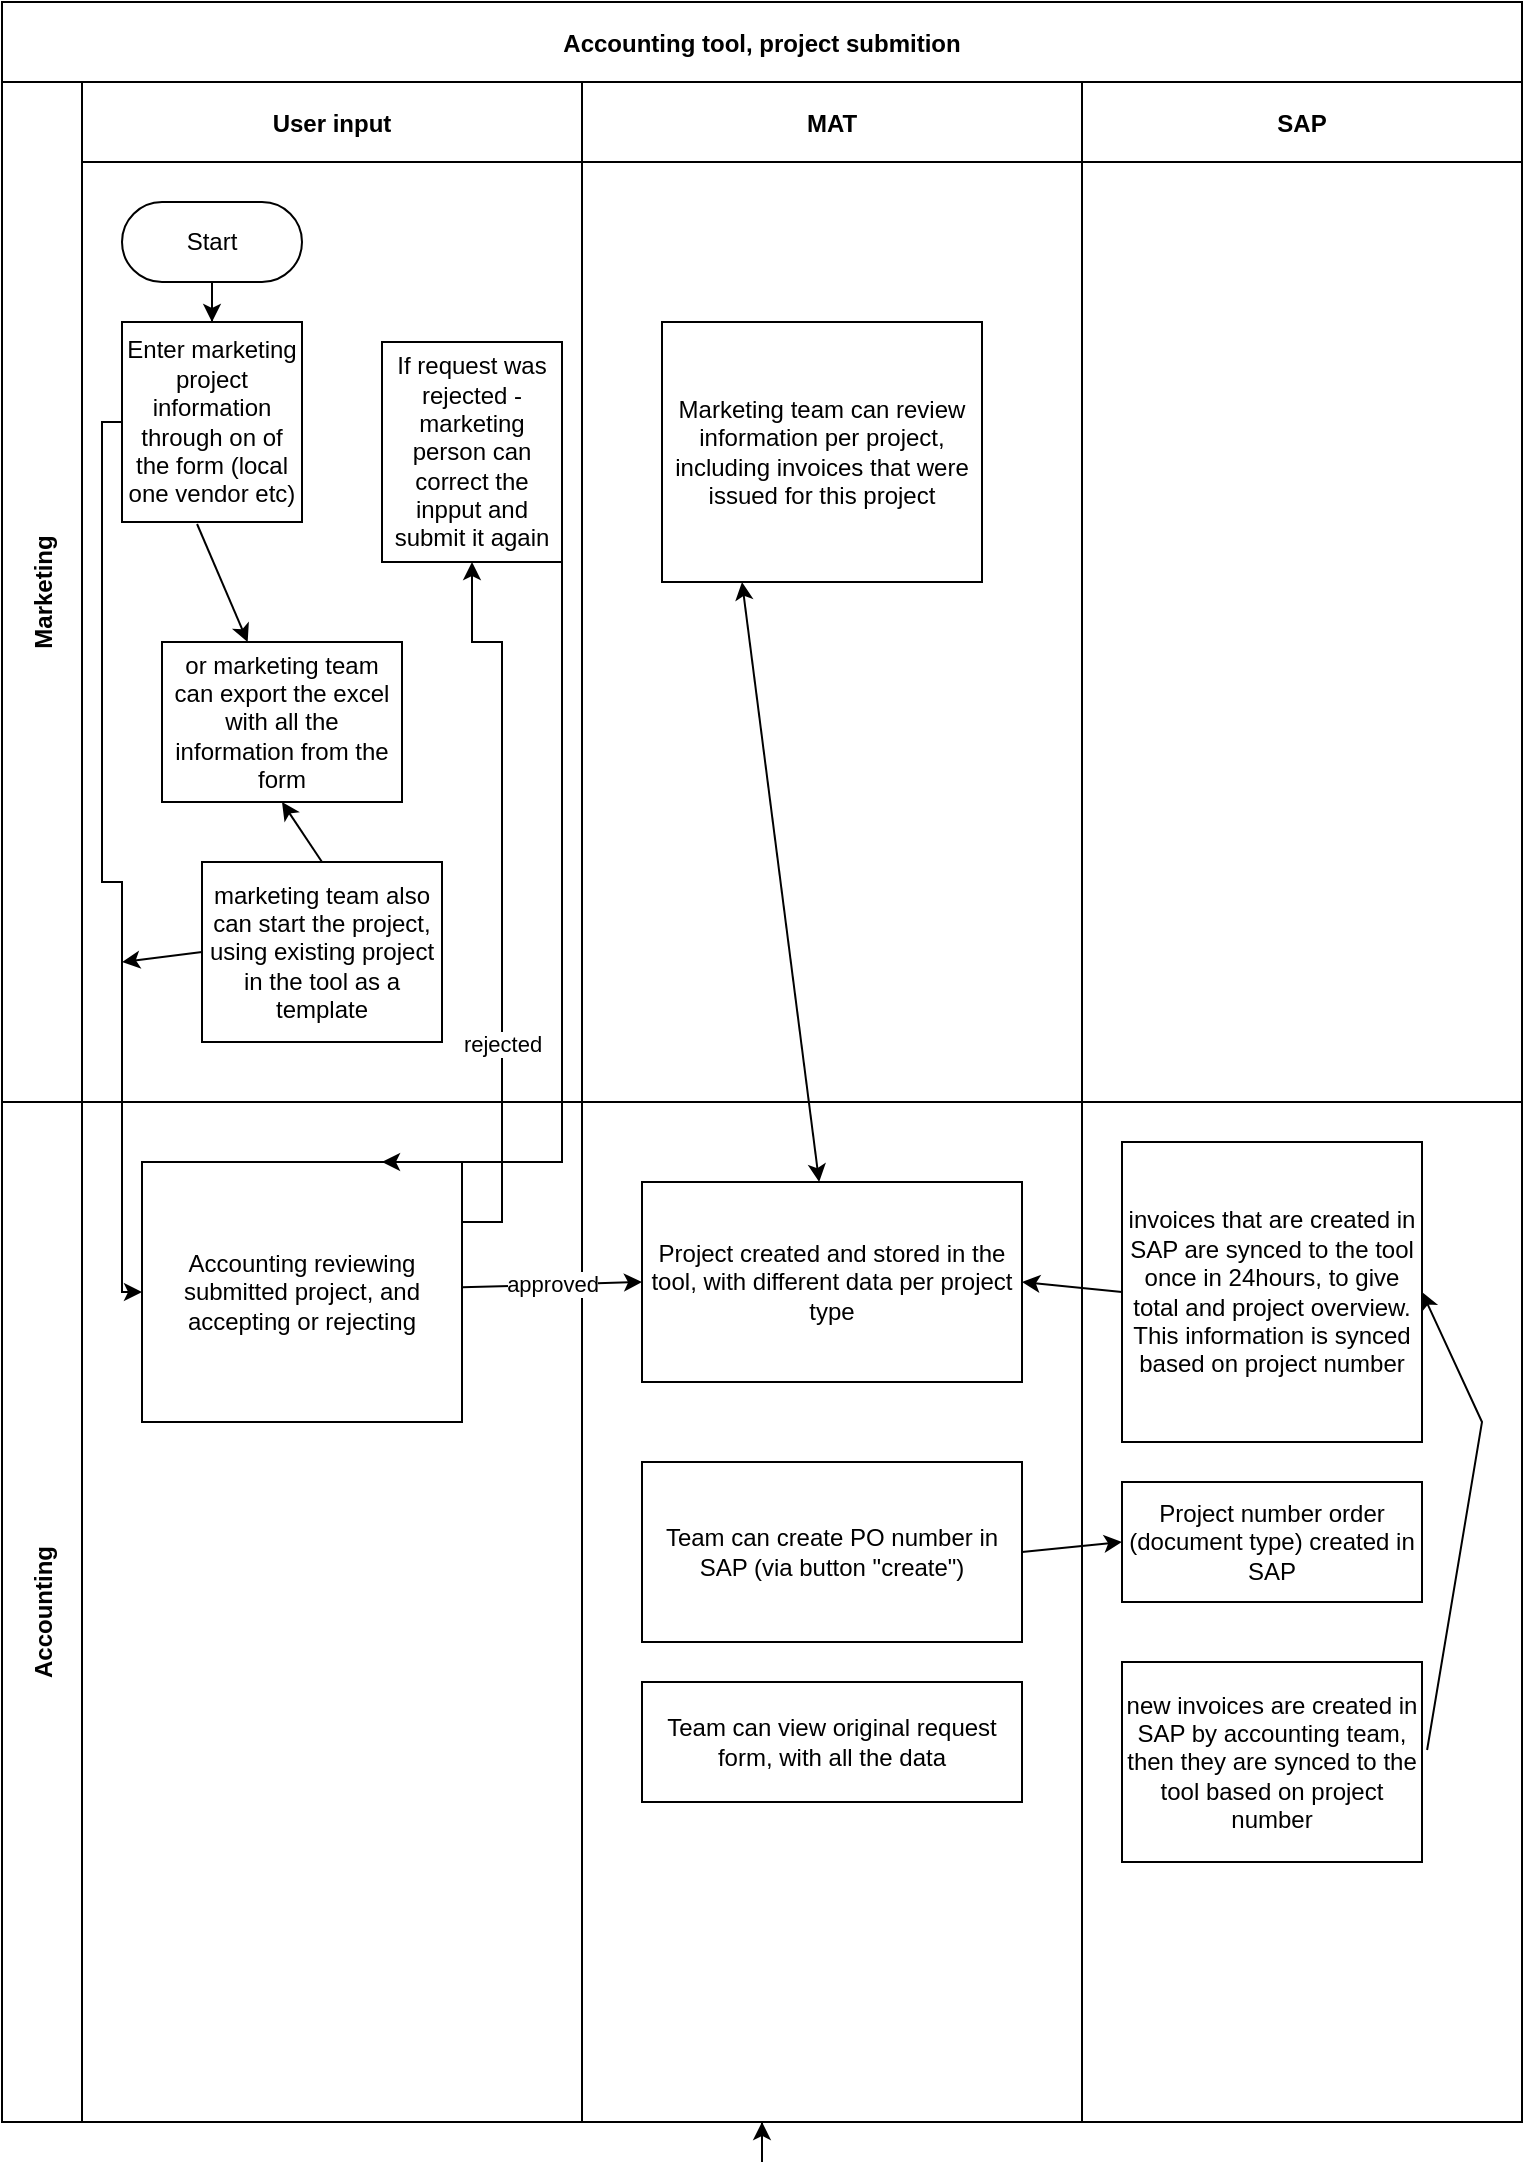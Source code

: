 <mxfile version="20.8.21" type="github">
  <diagram id="kgpKYQtTHZ0yAKxKKP6v" name="Page-1">
    <mxGraphModel dx="1324" dy="2187" grid="1" gridSize="10" guides="1" tooltips="1" connect="1" arrows="1" fold="1" page="1" pageScale="1" pageWidth="850" pageHeight="1100" math="0" shadow="0">
      <root>
        <mxCell id="0" />
        <mxCell id="1" parent="0" />
        <mxCell id="FbaGGZDxFunN1-6aBIKe-10" style="edgeStyle=orthogonalEdgeStyle;rounded=0;orthogonalLoop=1;jettySize=auto;html=1;" edge="1" parent="1" source="3nuBFxr9cyL0pnOWT2aG-1">
          <mxGeometry relative="1" as="geometry">
            <mxPoint x="430" y="-10" as="targetPoint" />
          </mxGeometry>
        </mxCell>
        <mxCell id="3nuBFxr9cyL0pnOWT2aG-1" value="Accounting tool, project submition" style="shape=table;childLayout=tableLayout;startSize=40;collapsible=0;recursiveResize=0;expand=0;fillColor=none;fontStyle=1" parent="1" vertex="1">
          <mxGeometry x="50" y="-1070" width="760" height="1060" as="geometry" />
        </mxCell>
        <mxCell id="3nuBFxr9cyL0pnOWT2aG-2" value="" style="edgeStyle=orthogonalEdgeStyle;rounded=0;orthogonalLoop=1;jettySize=auto;html=1;" parent="3nuBFxr9cyL0pnOWT2aG-1" source="3nuBFxr9cyL0pnOWT2aG-7" target="3nuBFxr9cyL0pnOWT2aG-17" edge="1">
          <mxGeometry relative="1" as="geometry">
            <Array as="points">
              <mxPoint x="50" y="210" />
              <mxPoint x="50" y="440" />
              <mxPoint x="60" y="440" />
              <mxPoint x="60" y="645" />
            </Array>
          </mxGeometry>
        </mxCell>
        <mxCell id="3nuBFxr9cyL0pnOWT2aG-3" value="Marketing" style="shape=tableRow;horizontal=0;swimlaneHead=0;swimlaneBody=0;top=0;left=0;bottom=0;right=0;fillColor=none;points=[[0,0.5],[1,0.5]];portConstraint=eastwest;startSize=40;collapsible=0;recursiveResize=0;expand=0;fontStyle=1;" parent="3nuBFxr9cyL0pnOWT2aG-1" vertex="1">
          <mxGeometry y="40" width="760" height="510" as="geometry" />
        </mxCell>
        <mxCell id="3nuBFxr9cyL0pnOWT2aG-4" value="User input" style="swimlane;swimlaneHead=0;swimlaneBody=0;connectable=0;fillColor=none;startSize=40;collapsible=0;recursiveResize=0;expand=0;fontStyle=1;" parent="3nuBFxr9cyL0pnOWT2aG-3" vertex="1">
          <mxGeometry x="40" width="250" height="510" as="geometry">
            <mxRectangle width="250" height="510" as="alternateBounds" />
          </mxGeometry>
        </mxCell>
        <mxCell id="3nuBFxr9cyL0pnOWT2aG-5" style="edgeStyle=orthogonalEdgeStyle;rounded=0;orthogonalLoop=1;jettySize=auto;html=1;" parent="3nuBFxr9cyL0pnOWT2aG-4" source="3nuBFxr9cyL0pnOWT2aG-6" target="3nuBFxr9cyL0pnOWT2aG-7" edge="1">
          <mxGeometry relative="1" as="geometry" />
        </mxCell>
        <mxCell id="3nuBFxr9cyL0pnOWT2aG-6" value="Start" style="rounded=1;whiteSpace=wrap;html=1;arcSize=50;" parent="3nuBFxr9cyL0pnOWT2aG-4" vertex="1">
          <mxGeometry x="20" y="60" width="90" height="40" as="geometry" />
        </mxCell>
        <mxCell id="3nuBFxr9cyL0pnOWT2aG-7" value="Enter marketing project information through on of the form (local one vendor etc)" style="rounded=0;whiteSpace=wrap;html=1;" parent="3nuBFxr9cyL0pnOWT2aG-4" vertex="1">
          <mxGeometry x="20" y="120" width="90" height="100" as="geometry" />
        </mxCell>
        <mxCell id="3nuBFxr9cyL0pnOWT2aG-9" value="If request was rejected - marketing person can correct the inpput and submit it again" style="rounded=0;whiteSpace=wrap;html=1;" parent="3nuBFxr9cyL0pnOWT2aG-4" vertex="1">
          <mxGeometry x="150" y="130" width="90" height="110" as="geometry" />
        </mxCell>
        <mxCell id="FbaGGZDxFunN1-6aBIKe-12" value="marketing team also can start the project, using existing project in the tool as a template" style="rounded=0;whiteSpace=wrap;html=1;" vertex="1" parent="3nuBFxr9cyL0pnOWT2aG-4">
          <mxGeometry x="60" y="390" width="120" height="90" as="geometry" />
        </mxCell>
        <mxCell id="FbaGGZDxFunN1-6aBIKe-15" value="or marketing team can export the excel with all the information from the form" style="rounded=0;whiteSpace=wrap;html=1;" vertex="1" parent="3nuBFxr9cyL0pnOWT2aG-4">
          <mxGeometry x="40" y="280" width="120" height="80" as="geometry" />
        </mxCell>
        <mxCell id="FbaGGZDxFunN1-6aBIKe-14" value="" style="endArrow=classic;html=1;rounded=0;exitX=0.417;exitY=1.01;exitDx=0;exitDy=0;exitPerimeter=0;" edge="1" parent="3nuBFxr9cyL0pnOWT2aG-4" source="3nuBFxr9cyL0pnOWT2aG-7" target="FbaGGZDxFunN1-6aBIKe-15">
          <mxGeometry width="50" height="50" relative="1" as="geometry">
            <mxPoint x="230" y="580" as="sourcePoint" />
            <mxPoint x="70" y="260" as="targetPoint" />
          </mxGeometry>
        </mxCell>
        <mxCell id="FbaGGZDxFunN1-6aBIKe-16" value="" style="endArrow=classic;html=1;rounded=0;exitX=0.5;exitY=0;exitDx=0;exitDy=0;entryX=0.5;entryY=1;entryDx=0;entryDy=0;" edge="1" parent="3nuBFxr9cyL0pnOWT2aG-4" source="FbaGGZDxFunN1-6aBIKe-12" target="FbaGGZDxFunN1-6aBIKe-15">
          <mxGeometry width="50" height="50" relative="1" as="geometry">
            <mxPoint x="230" y="550" as="sourcePoint" />
            <mxPoint x="280" y="500" as="targetPoint" />
          </mxGeometry>
        </mxCell>
        <mxCell id="3nuBFxr9cyL0pnOWT2aG-8" value="MAT" style="swimlane;swimlaneHead=0;swimlaneBody=0;connectable=0;fillColor=none;startSize=40;collapsible=0;recursiveResize=0;expand=0;fontStyle=1;" parent="3nuBFxr9cyL0pnOWT2aG-3" vertex="1">
          <mxGeometry x="290" width="250" height="510" as="geometry">
            <mxRectangle width="250" height="510" as="alternateBounds" />
          </mxGeometry>
        </mxCell>
        <mxCell id="3nuBFxr9cyL0pnOWT2aG-10" value="Marketing team can review information per project, including invoices that were issued for this project" style="rounded=0;whiteSpace=wrap;html=1;" parent="3nuBFxr9cyL0pnOWT2aG-8" vertex="1">
          <mxGeometry x="40" y="120" width="160" height="130" as="geometry" />
        </mxCell>
        <mxCell id="3nuBFxr9cyL0pnOWT2aG-11" value="SAP" style="swimlane;swimlaneHead=0;swimlaneBody=0;connectable=0;fillColor=none;startSize=40;collapsible=0;recursiveResize=0;expand=0;fontStyle=1;" parent="3nuBFxr9cyL0pnOWT2aG-3" vertex="1">
          <mxGeometry x="540" width="220" height="510" as="geometry">
            <mxRectangle width="220" height="510" as="alternateBounds" />
          </mxGeometry>
        </mxCell>
        <mxCell id="3nuBFxr9cyL0pnOWT2aG-15" value="Accounting" style="shape=tableRow;horizontal=0;swimlaneHead=0;swimlaneBody=0;top=0;left=0;bottom=0;right=0;fillColor=none;points=[[0,0.5],[1,0.5]];portConstraint=eastwest;startSize=40;collapsible=0;recursiveResize=0;expand=0;fontStyle=1;" parent="3nuBFxr9cyL0pnOWT2aG-1" vertex="1">
          <mxGeometry y="550" width="760" height="510" as="geometry" />
        </mxCell>
        <mxCell id="3nuBFxr9cyL0pnOWT2aG-16" value="" style="swimlane;swimlaneHead=0;swimlaneBody=0;connectable=0;fillColor=none;startSize=0;collapsible=0;recursiveResize=0;expand=0;fontStyle=1;" parent="3nuBFxr9cyL0pnOWT2aG-15" vertex="1">
          <mxGeometry x="40" width="250" height="510" as="geometry">
            <mxRectangle width="250" height="510" as="alternateBounds" />
          </mxGeometry>
        </mxCell>
        <mxCell id="3nuBFxr9cyL0pnOWT2aG-17" value="Accounting reviewing submitted project, and accepting or rejecting" style="rounded=0;whiteSpace=wrap;html=1;" parent="3nuBFxr9cyL0pnOWT2aG-16" vertex="1">
          <mxGeometry x="30" y="30" width="160" height="130" as="geometry" />
        </mxCell>
        <mxCell id="3nuBFxr9cyL0pnOWT2aG-18" value="" style="swimlane;swimlaneHead=0;swimlaneBody=0;connectable=0;fillColor=none;startSize=0;collapsible=0;recursiveResize=0;expand=0;fontStyle=1;" parent="3nuBFxr9cyL0pnOWT2aG-15" vertex="1">
          <mxGeometry x="290" width="250" height="510" as="geometry">
            <mxRectangle width="250" height="510" as="alternateBounds" />
          </mxGeometry>
        </mxCell>
        <mxCell id="FbaGGZDxFunN1-6aBIKe-7" value="Project created and stored in the tool, with different data per project type" style="whiteSpace=wrap;html=1;" vertex="1" parent="3nuBFxr9cyL0pnOWT2aG-18">
          <mxGeometry x="30" y="40" width="190" height="100" as="geometry" />
        </mxCell>
        <mxCell id="FbaGGZDxFunN1-6aBIKe-8" value="Team can create PO number in SAP (via button &quot;create&quot;)" style="rounded=0;whiteSpace=wrap;html=1;" vertex="1" parent="3nuBFxr9cyL0pnOWT2aG-18">
          <mxGeometry x="30" y="180" width="190" height="90" as="geometry" />
        </mxCell>
        <mxCell id="FbaGGZDxFunN1-6aBIKe-11" value="Team can view original request form, with all the data" style="rounded=0;whiteSpace=wrap;html=1;" vertex="1" parent="3nuBFxr9cyL0pnOWT2aG-18">
          <mxGeometry x="30" y="290" width="190" height="60" as="geometry" />
        </mxCell>
        <mxCell id="3nuBFxr9cyL0pnOWT2aG-23" value="" style="swimlane;swimlaneHead=0;swimlaneBody=0;connectable=0;fillColor=none;startSize=0;collapsible=0;recursiveResize=0;expand=0;fontStyle=1;" parent="3nuBFxr9cyL0pnOWT2aG-15" vertex="1">
          <mxGeometry x="540" width="220" height="510" as="geometry">
            <mxRectangle width="220" height="510" as="alternateBounds" />
          </mxGeometry>
        </mxCell>
        <mxCell id="FbaGGZDxFunN1-6aBIKe-5" value="invoices that are created in SAP are synced to the tool once in 24hours, to give total and project overview. This information is synced based on project number" style="whiteSpace=wrap;html=1;aspect=fixed;" vertex="1" parent="3nuBFxr9cyL0pnOWT2aG-23">
          <mxGeometry x="20" y="20" width="150" height="150" as="geometry" />
        </mxCell>
        <mxCell id="FbaGGZDxFunN1-6aBIKe-9" value="Project number order (document type) created in SAP" style="rounded=0;whiteSpace=wrap;html=1;" vertex="1" parent="3nuBFxr9cyL0pnOWT2aG-23">
          <mxGeometry x="20" y="190" width="150" height="60" as="geometry" />
        </mxCell>
        <mxCell id="FbaGGZDxFunN1-6aBIKe-18" value="new invoices are created in SAP by accounting team, then they are synced to the tool based on project number" style="rounded=0;whiteSpace=wrap;html=1;" vertex="1" parent="3nuBFxr9cyL0pnOWT2aG-23">
          <mxGeometry x="20" y="280" width="150" height="100" as="geometry" />
        </mxCell>
        <mxCell id="FbaGGZDxFunN1-6aBIKe-19" value="" style="endArrow=classic;html=1;rounded=0;exitX=1.017;exitY=0.44;exitDx=0;exitDy=0;exitPerimeter=0;entryX=1;entryY=0.5;entryDx=0;entryDy=0;" edge="1" parent="3nuBFxr9cyL0pnOWT2aG-23" source="FbaGGZDxFunN1-6aBIKe-18" target="FbaGGZDxFunN1-6aBIKe-5">
          <mxGeometry width="50" height="50" relative="1" as="geometry">
            <mxPoint x="-270" y="-30" as="sourcePoint" />
            <mxPoint x="-220" y="-80" as="targetPoint" />
            <Array as="points">
              <mxPoint x="200" y="160" />
            </Array>
          </mxGeometry>
        </mxCell>
        <mxCell id="FbaGGZDxFunN1-6aBIKe-6" value="" style="endArrow=classic;html=1;rounded=0;exitX=0;exitY=0.5;exitDx=0;exitDy=0;entryX=1;entryY=0.25;entryDx=0;entryDy=0;" edge="1" parent="3nuBFxr9cyL0pnOWT2aG-15" source="FbaGGZDxFunN1-6aBIKe-5">
          <mxGeometry width="50" height="50" relative="1" as="geometry">
            <mxPoint x="540" y="100" as="sourcePoint" />
            <mxPoint x="510" y="90" as="targetPoint" />
          </mxGeometry>
        </mxCell>
        <mxCell id="FbaGGZDxFunN1-6aBIKe-2" value="approved" style="endArrow=classic;html=1;rounded=0;entryX=0;entryY=0.5;entryDx=0;entryDy=0;" edge="1" parent="3nuBFxr9cyL0pnOWT2aG-15" source="3nuBFxr9cyL0pnOWT2aG-17" target="FbaGGZDxFunN1-6aBIKe-7">
          <mxGeometry width="50" height="50" relative="1" as="geometry">
            <mxPoint x="350" y="-130" as="sourcePoint" />
            <mxPoint x="320" y="-100" as="targetPoint" />
          </mxGeometry>
        </mxCell>
        <mxCell id="FbaGGZDxFunN1-6aBIKe-17" value="" style="endArrow=classic;html=1;rounded=0;exitX=1;exitY=0.5;exitDx=0;exitDy=0;entryX=0;entryY=0.5;entryDx=0;entryDy=0;" edge="1" parent="3nuBFxr9cyL0pnOWT2aG-15" source="FbaGGZDxFunN1-6aBIKe-8" target="FbaGGZDxFunN1-6aBIKe-9">
          <mxGeometry width="50" height="50" relative="1" as="geometry">
            <mxPoint x="270" y="40" as="sourcePoint" />
            <mxPoint x="320" y="-10" as="targetPoint" />
          </mxGeometry>
        </mxCell>
        <mxCell id="3nuBFxr9cyL0pnOWT2aG-24" value="rejected" style="edgeStyle=orthogonalEdgeStyle;rounded=0;orthogonalLoop=1;jettySize=auto;html=1;" parent="3nuBFxr9cyL0pnOWT2aG-1" source="3nuBFxr9cyL0pnOWT2aG-17" target="3nuBFxr9cyL0pnOWT2aG-9" edge="1">
          <mxGeometry x="-0.4" relative="1" as="geometry">
            <Array as="points">
              <mxPoint x="250" y="610" />
              <mxPoint x="250" y="320" />
              <mxPoint x="235" y="320" />
            </Array>
            <mxPoint as="offset" />
          </mxGeometry>
        </mxCell>
        <mxCell id="3nuBFxr9cyL0pnOWT2aG-25" value="" style="edgeStyle=orthogonalEdgeStyle;rounded=0;orthogonalLoop=1;jettySize=auto;html=1;entryX=0.75;entryY=0;entryDx=0;entryDy=0;" parent="3nuBFxr9cyL0pnOWT2aG-1" source="3nuBFxr9cyL0pnOWT2aG-9" target="3nuBFxr9cyL0pnOWT2aG-17" edge="1">
          <mxGeometry relative="1" as="geometry">
            <mxPoint x="355" y="330" as="targetPoint" />
            <Array as="points">
              <mxPoint x="280" y="580" />
            </Array>
          </mxGeometry>
        </mxCell>
        <mxCell id="FbaGGZDxFunN1-6aBIKe-4" value="" style="endArrow=classic;startArrow=classic;html=1;rounded=0;entryX=0.25;entryY=1;entryDx=0;entryDy=0;" edge="1" parent="3nuBFxr9cyL0pnOWT2aG-1" source="FbaGGZDxFunN1-6aBIKe-7" target="3nuBFxr9cyL0pnOWT2aG-10">
          <mxGeometry width="50" height="50" relative="1" as="geometry">
            <mxPoint x="360" y="360" as="sourcePoint" />
            <mxPoint x="400" y="310" as="targetPoint" />
          </mxGeometry>
        </mxCell>
        <mxCell id="FbaGGZDxFunN1-6aBIKe-13" value="" style="endArrow=classic;html=1;rounded=0;exitX=0;exitY=0.5;exitDx=0;exitDy=0;" edge="1" parent="1" source="FbaGGZDxFunN1-6aBIKe-12">
          <mxGeometry width="50" height="50" relative="1" as="geometry">
            <mxPoint x="320" y="540" as="sourcePoint" />
            <mxPoint x="110" y="-590" as="targetPoint" />
          </mxGeometry>
        </mxCell>
      </root>
    </mxGraphModel>
  </diagram>
</mxfile>
